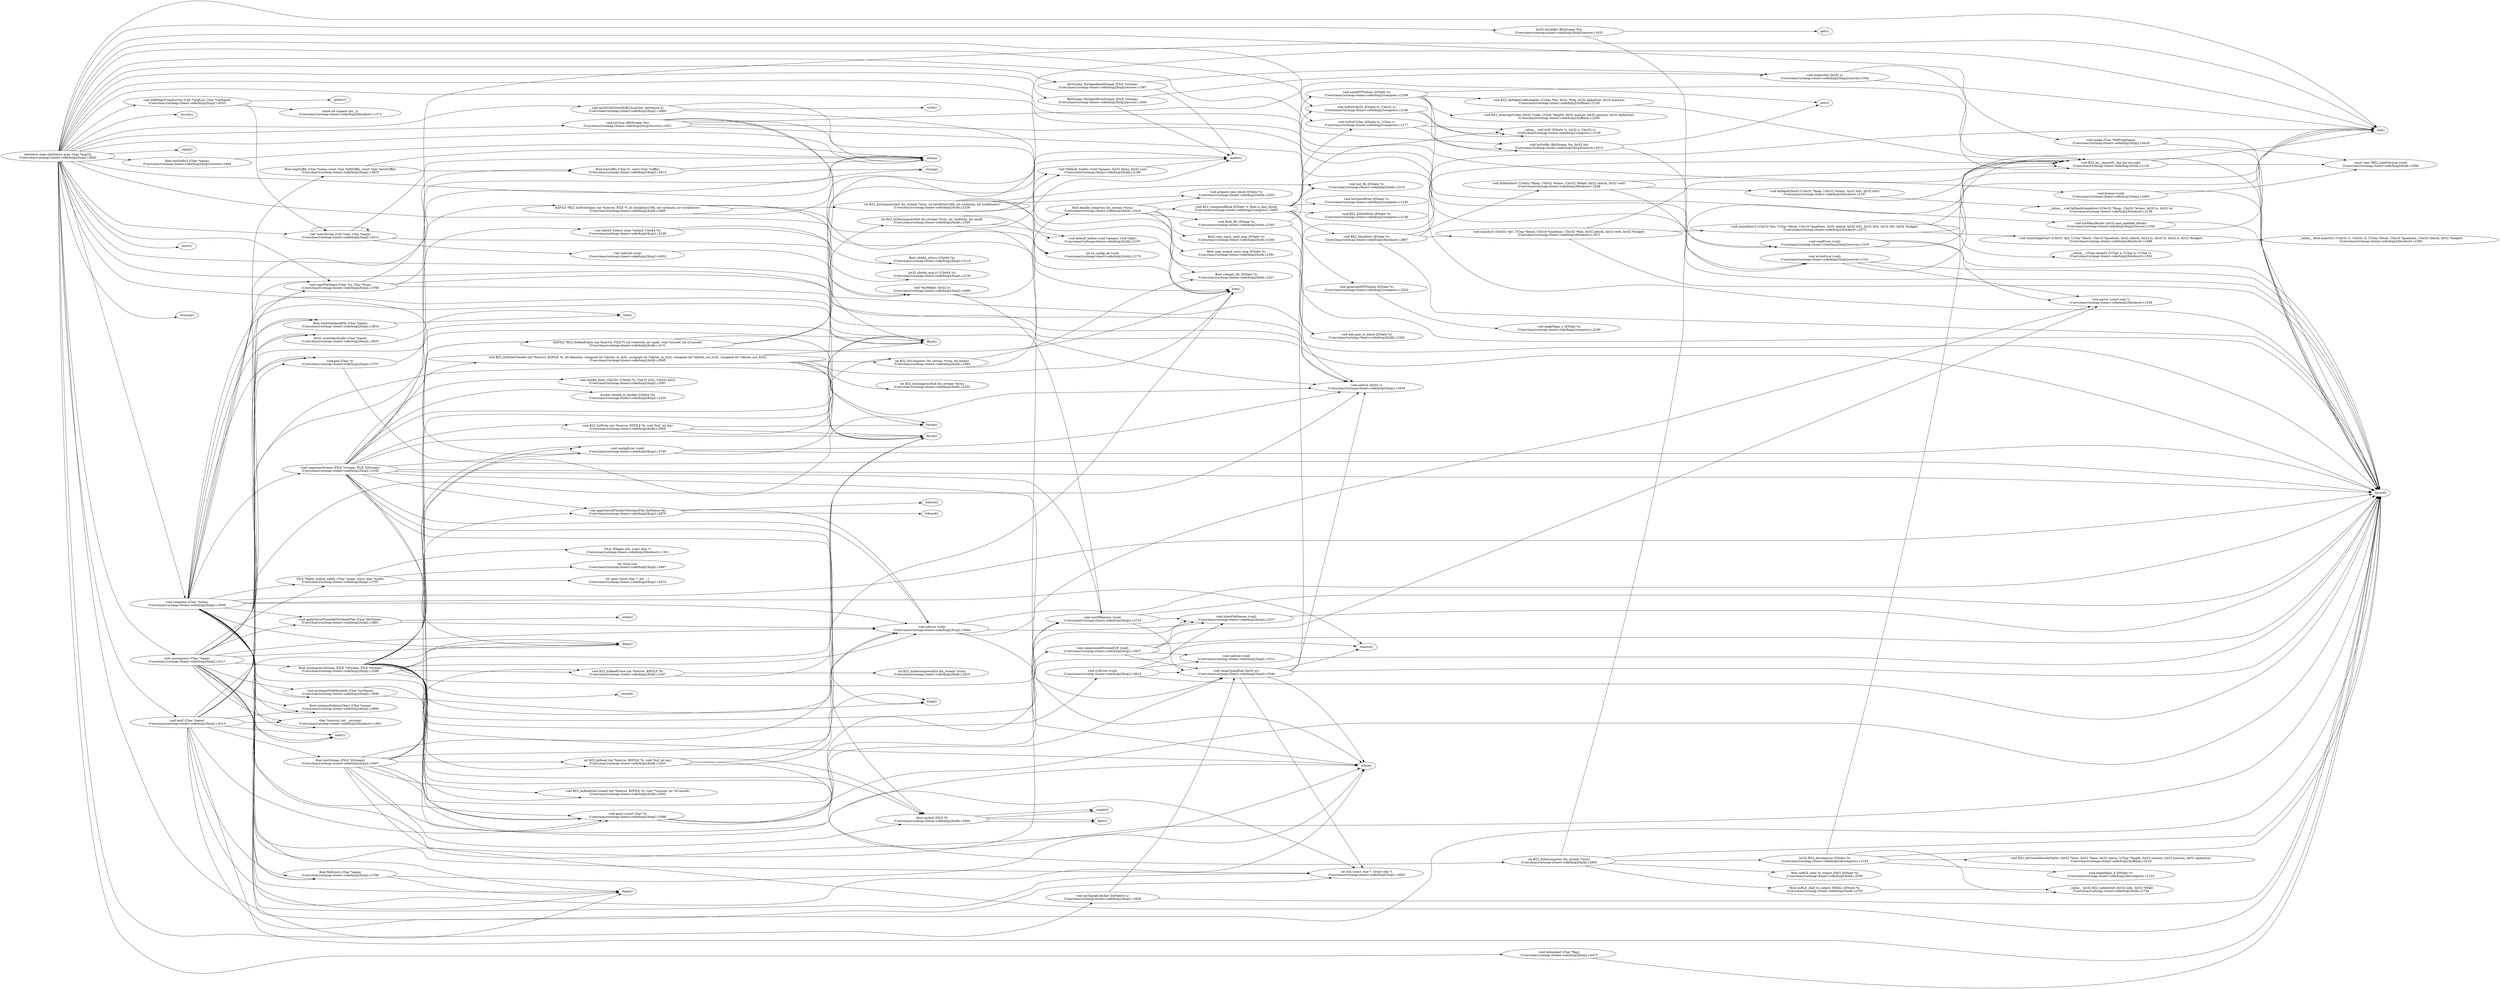digraph G {
rankdir="LR";
    main [label="IntNative main (IntNative argc, Char *argv[])
/Users/mac/rustmap-clone/c-code/bzip2/bzip2.i:4562"]
    main -> fprintf
    main -> exit
    main -> strlen
    main -> fopen
    main -> bsOpenReadStream
    main -> bsGetBit
    main -> tooManyBlocks
    main -> bsClose
    main -> bsPutBit
    main -> bsPutUChar
    main -> bsPutUInt32
    main -> strrchr
    main -> endsInBz2
    main -> bsOpenWriteStream
    main -> configError
    main -> signal
    main -> mySIGSEGVorSIGBUScatcher
    main -> copyFileName
    main -> addFlagsFromEnvVar
    main -> snocString
    main -> strcmp
    main -> strstr
    main -> license
    main -> usage
    main -> redundant
    main -> strncmp
    main -> mySignalCatcher
    main -> compress
    main -> uncompress
    main -> setExit
    main -> testf
    main -> free
    fprintf [label="fprintf()"]
    exit [label="exit()"]
    strlen [label="strlen()"]
    fopen [label="fopen()"]
    bsOpenReadStream [label="BitStream *bsOpenReadStream (FILE *stream)
/Users/mac/rustmap-clone/c-code/bzip2/bzip2recover.i:1587"]
    bsOpenReadStream -> malloc
    bsOpenReadStream -> mallocFail
    malloc [label="malloc()"]
    mallocFail [label="void mallocFail (Int32 n)
/Users/mac/rustmap-clone/c-code/bzip2/bzip2recover.i:1544"]
    mallocFail -> fprintf
    mallocFail -> exit
    bsGetBit [label="Int32 bsGetBit (BitStream *bs)
/Users/mac/rustmap-clone/c-code/bzip2/bzip2recover.i:1632"]
    bsGetBit -> getc
    bsGetBit -> readError
    getc [label="getc()"]
    readError [label="void readError (void)
/Users/mac/rustmap-clone/c-code/bzip2/bzip2recover.i:1518"]
    readError -> fprintf
    readError -> perror
    readError -> exit
    perror [label="void perror (const char *)
/Users/mac/rustmap-clone/c-code/bzip2/blocksort.i:1258"]
    tooManyBlocks [label="void tooManyBlocks (Int32 max_handled_blocks)
/Users/mac/rustmap-clone/c-code/bzip2/bzip2recover.i:1556"]
    tooManyBlocks -> fprintf
    tooManyBlocks -> exit
    bsClose [label="void bsClose (BitStream *bs)
/Users/mac/rustmap-clone/c-code/bzip2/bzip2recover.i:1651"]
    bsClose -> putc
    bsClose -> writeError
    bsClose -> fflush
    bsClose -> fclose
    bsClose -> readError
    bsClose -> free
    putc [label="putc()"]
    writeError [label="void writeError (void)
/Users/mac/rustmap-clone/c-code/bzip2/bzip2recover.i:1531"]
    writeError -> fprintf
    writeError -> perror
    writeError -> exit
    fflush [label="fflush()"]
    fclose [label="fclose()"]
    free [label="free()"]
    bsPutBit [label="void bsPutBit (BitStream *bs, Int32 bit)
/Users/mac/rustmap-clone/c-code/bzip2/bzip2recover.i:1613"]
    bsPutBit -> putc
    bsPutBit -> writeError
    bsPutUChar [label="void bsPutUChar (BitStream *bs, UChar c)
/Users/mac/rustmap-clone/c-code/bzip2/bzip2recover.i:1675"]
    bsPutUChar -> bsPutBit
    bsPutUInt32 [label="void bsPutUInt32 (BitStream *bs, UInt32 c)
/Users/mac/rustmap-clone/c-code/bzip2/bzip2recover.i:1684"]
    bsPutUInt32 -> bsPutBit
    strrchr [label="strrchr()"]
    endsInBz2 [label="Bool endsInBz2 (Char *name)
/Users/mac/rustmap-clone/c-code/bzip2/bzip2recover.i:1694"]
    endsInBz2 -> strlen
    bsOpenWriteStream [label="BitStream *bsOpenWriteStream (FILE *stream)
/Users/mac/rustmap-clone/c-code/bzip2/bzip2recover.i:1600"]
    bsOpenWriteStream -> malloc
    bsOpenWriteStream -> mallocFail
    configError [label="void configError (void)
/Users/mac/rustmap-clone/c-code/bzip2/bzip2.i:3745"]
    configError -> fprintf
    configError -> setExit
    configError -> exit
    setExit [label="void setExit (Int32 v)
/Users/mac/rustmap-clone/c-code/bzip2/bzip2.i:3504"]
    signal [label="signal()"]
    mySIGSEGVorSIGBUScatcher [label="void mySIGSEGVorSIGBUScatcher (IntNative n)
/Users/mac/rustmap-clone/c-code/bzip2/bzip2.i:3669"]
    mySIGSEGVorSIGBUScatcher -> write
    mySIGSEGVorSIGBUScatcher -> strlen
    mySIGSEGVorSIGBUScatcher -> setExit
    write [label="write()"]
    copyFileName [label="void copyFileName (Char *to, Char *from)
/Users/mac/rustmap-clone/c-code/bzip2/bzip2.i:3768"]
    copyFileName -> strlen
    copyFileName -> fprintf
    copyFileName -> setExit
    copyFileName -> exit
    addFlagsFromEnvVar [label="void addFlagsFromEnvVar (Cell **argList, Char *varName)
/Users/mac/rustmap-clone/c-code/bzip2/bzip2.i:4533"]
    addFlagsFromEnvVar -> getenv
    addFlagsFromEnvVar -> isspace
    addFlagsFromEnvVar -> snocString
    getenv [label="getenv()"]
    isspace [label="inline int isspace (int _c)
/Users/mac/rustmap-clone/c-code/bzip2/blocksort.i:1572"]
    snocString [label="Cell *snocString (Cell *root, Char *name)
/Users/mac/rustmap-clone/c-code/bzip2/bzip2.i:4515"]
    snocString -> mkCell
    snocString -> myMalloc
    snocString -> strlen
    snocString -> snocString
    mkCell [label="Cell *mkCell (void)
/Users/mac/rustmap-clone/c-code/bzip2/bzip2.i:4502"]
    mkCell -> myMalloc
    myMalloc [label="void *myMalloc (Int32 n)
/Users/mac/rustmap-clone/c-code/bzip2/bzip2.i:4490"]
    myMalloc -> malloc
    myMalloc -> outOfMemory
    outOfMemory [label="void outOfMemory (void)
/Users/mac/rustmap-clone/c-code/bzip2/bzip2.i:3733"]
    outOfMemory -> fprintf
    outOfMemory -> showFileNames
    outOfMemory -> cleanUpAndFail
    showFileNames [label="void showFileNames (void)
/Users/mac/rustmap-clone/c-code/bzip2/bzip2.i:3527"]
    showFileNames -> fprintf
    cleanUpAndFail [label="void cleanUpAndFail (Int32 ec)
/Users/mac/rustmap-clone/c-code/bzip2/bzip2.i:3540"]
    cleanUpAndFail -> stat
    cleanUpAndFail -> fprintf
    cleanUpAndFail -> fclose
    cleanUpAndFail -> remove
    cleanUpAndFail -> setExit
    cleanUpAndFail -> exit
    stat [label="int stat (const char *, struct stat *)
/Users/mac/rustmap-clone/c-code/bzip2/bzip2.i:3003"]
    remove [label="remove()"]
    strcmp [label="strcmp()"]
    strstr [label="strstr()"]
    license [label="void license (void)
/Users/mac/rustmap-clone/c-code/bzip2/bzip2.i:4404"]
    license -> fprintf
    license -> BZ2_bzlibVersion
    BZ2_bzlibVersion [label="const char *BZ2_bzlibVersion (void)
/Users/mac/rustmap-clone/c-code/bzip2/bzlib.i:3385"]
    usage [label="void usage (Char *fullProgName)
/Users/mac/rustmap-clone/c-code/bzip2/bzip2.i:4429"]
    usage -> fprintf
    usage -> BZ2_bzlibVersion
    redundant [label="void redundant (Char *flag)
/Users/mac/rustmap-clone/c-code/bzip2/bzip2.i:4473"]
    redundant -> fprintf
    strncmp [label="strncmp()"]
    mySignalCatcher [label="void mySignalCatcher (IntNative n)
/Users/mac/rustmap-clone/c-code/bzip2/bzip2.i:3658"]
    mySignalCatcher -> fprintf
    mySignalCatcher -> cleanUpAndFail
    compress [label="void compress (Char *name)
/Users/mac/rustmap-clone/c-code/bzip2/bzip2.i:3936"]
    compress -> panic
    compress -> copyFileName
    compress -> containsDubiousChars
    compress -> fprintf
    compress -> setExit
    compress -> fileExists
    compress -> strerror
    compress -> hasSuffix
    compress -> stat
    compress -> notAStandardFile
    compress -> remove
    compress -> countHardLinks
    compress -> saveInputFileMetaInfo
    compress -> isatty
    compress -> fileno
    compress -> fopen
    compress -> fclose
    compress -> fopen_output_safely
    compress -> pad
    compress -> fflush
    compress -> compressStream
    compress -> applySavedTimeInfoToOutputFile
    compress -> ioError
    panic [label="void panic (const Char *s)
/Users/mac/rustmap-clone/c-code/bzip2/bzip2.i:3599"]
    panic -> fprintf
    panic -> showFileNames
    panic -> cleanUpAndFail
    containsDubiousChars [label="Bool containsDubiousChars (Char *name)
/Users/mac/rustmap-clone/c-code/bzip2/bzip2.i:3894"]
    fileExists [label="Bool fileExists (Char *name)
/Users/mac/rustmap-clone/c-code/bzip2/bzip2.i:3789"]
    fileExists -> fopen
    fileExists -> fclose
    strerror [label="char *strerror (int __errnum)
/Users/mac/rustmap-clone/c-code/bzip2/blocksort.i:1661"]
    hasSuffix [label="Bool hasSuffix (Char *s, const Char *suffix)
/Users/mac/rustmap-clone/c-code/bzip2/bzip2.i:3913"]
    hasSuffix -> strlen
    hasSuffix -> strcmp
    notAStandardFile [label="Bool notAStandardFile (Char *name)
/Users/mac/rustmap-clone/c-code/bzip2/bzip2.i:3818"]
    notAStandardFile -> lstat
    lstat [label="lstat()"]
    countHardLinks [label="Int32 countHardLinks (Char *name)
/Users/mac/rustmap-clone/c-code/bzip2/bzip2.i:3835"]
    countHardLinks -> lstat
    saveInputFileMetaInfo [label="void saveInputFileMetaInfo (Char *srcName)
/Users/mac/rustmap-clone/c-code/bzip2/bzip2.i:3849"]
    saveInputFileMetaInfo -> stat
    saveInputFileMetaInfo -> ioError
    ioError [label="void ioError (void)
/Users/mac/rustmap-clone/c-code/bzip2/bzip2.i:3644"]
    ioError -> fprintf
    ioError -> perror
    ioError -> showFileNames
    ioError -> cleanUpAndFail
    isatty [label="isatty()"]
    fileno [label="fileno()"]
    fopen_output_safely [label="FILE *fopen_output_safely (Char *name, const char *mode)
/Users/mac/rustmap-clone/c-code/bzip2/bzip2.i:3797"]
    fopen_output_safely -> open
    fopen_output_safely -> fdopen
    fopen_output_safely -> close
    open [label="int open (const char *, int, ...)
/Users/mac/rustmap-clone/c-code/bzip2/bzip2.i:2473"]
    fdopen [label="FILE *fdopen (int, const char *)
/Users/mac/rustmap-clone/c-code/bzip2/blocksort.i:1301"]
    close [label="int close (int)
/Users/mac/rustmap-clone/c-code/bzip2/bzip2.i:2667"]
    pad [label="void pad (Char *s)
/Users/mac/rustmap-clone/c-code/bzip2/bzip2.i:3757"]
    pad -> strlen
    pad -> fprintf
    compressStream [label="void compressStream (FILE *stream, FILE *zStream)
/Users/mac/rustmap-clone/c-code/bzip2/bzip2.i:3182"]
    compressStream -> ferror
    compressStream -> BZ2_bzWriteOpen
    compressStream -> fprintf
    compressStream -> myfeof
    compressStream -> fread
    compressStream -> BZ2_bzWrite
    compressStream -> BZ2_bzWriteClose64
    compressStream -> fflush
    compressStream -> fileno
    compressStream -> applySavedFileAttrToOutputFile
    compressStream -> fclose
    compressStream -> uInt64_from_UInt32s
    compressStream -> uInt64_to_double
    compressStream -> uInt64_toAscii
    compressStream -> configError
    compressStream -> outOfMemory
    compressStream -> ioError
    compressStream -> panic
    ferror [label="ferror()"]
    BZ2_bzWriteOpen [label="BZFILE *BZ2_bzWriteOpen (int *bzerror, FILE *f, int blockSize100k, int verbosity, int workFactor)
/Users/mac/rustmap-clone/c-code/bzip2/bzlib.i:2960"]
    BZ2_bzWriteOpen -> ferror
    BZ2_bzWriteOpen -> malloc
    BZ2_bzWriteOpen -> BZ2_bzCompressInit
    BZ2_bzWriteOpen -> free
    BZ2_bzCompressInit [label="int BZ2_bzCompressInit (bz_stream *strm, int blockSize100k, int verbosity, int workFactor)
/Users/mac/rustmap-clone/c-code/bzip2/bzlib.i:2236"]
    BZ2_bzCompressInit -> bz_config_ok
    BZ2_bzCompressInit -> default_bzalloc
    BZ2_bzCompressInit -> default_bzfree
    BZ2_bzCompressInit -> init_RL
    BZ2_bzCompressInit -> prepare_new_block
    bz_config_ok [label="int bz_config_ok (void)
/Users/mac/rustmap-clone/c-code/bzip2/bzlib.i:2179"]
    default_bzalloc [label="void *default_bzalloc (void *opaque, Int32 items, Int32 size)
/Users/mac/rustmap-clone/c-code/bzip2/bzlib.i:2190"]
    default_bzalloc -> malloc
    default_bzfree [label="void default_bzfree (void *opaque, void *addr)
/Users/mac/rustmap-clone/c-code/bzip2/bzlib.i:2197"]
    default_bzfree -> free
    init_RL [label="void init_RL (EState *s)
/Users/mac/rustmap-clone/c-code/bzip2/bzlib.i:2219"]
    prepare_new_block [label="void prepare_new_block (EState *s)
/Users/mac/rustmap-clone/c-code/bzip2/bzlib.i:2205"]
    myfeof [label="Bool myfeof (FILE *f)
/Users/mac/rustmap-clone/c-code/bzip2/bzip2.i:3171"]
    myfeof -> fgetc
    myfeof -> ungetc
    fgetc [label="fgetc()"]
    ungetc [label="ungetc()"]
    fread [label="fread()"]
    BZ2_bzWrite [label="void BZ2_bzWrite (int *bzerror, BZFILE *b, void *buf, int len)
/Users/mac/rustmap-clone/c-code/bzip2/bzlib.i:3008"]
    BZ2_bzWrite -> ferror
    BZ2_bzWrite -> BZ2_bzCompress
    BZ2_bzWrite -> fwrite
    BZ2_bzCompress [label="int BZ2_bzCompress (bz_stream *strm, int action)
/Users/mac/rustmap-clone/c-code/bzip2/bzlib.i:2464"]
    BZ2_bzCompress -> handle_compress
    BZ2_bzCompress -> isempty_RL
    handle_compress [label="Bool handle_compress (bz_stream *strm)
/Users/mac/rustmap-clone/c-code/bzip2/bzlib.i:2418"]
    handle_compress -> copy_output_until_stop
    handle_compress -> isempty_RL
    handle_compress -> prepare_new_block
    handle_compress -> copy_input_until_stop
    handle_compress -> flush_RL
    handle_compress -> BZ2_compressBlock
    copy_output_until_stop [label="Bool copy_output_until_stop (EState *s)
/Users/mac/rustmap-clone/c-code/bzip2/bzlib.i:2391"]
    isempty_RL [label="Bool isempty_RL (EState *s)
/Users/mac/rustmap-clone/c-code/bzip2/bzlib.i:2227"]
    copy_input_until_stop [label="Bool copy_input_until_stop (EState *s)
/Users/mac/rustmap-clone/c-code/bzip2/bzlib.i:2346"]
    copy_input_until_stop -> add_pair_to_block
    add_pair_to_block [label="void add_pair_to_block (EState *s)
/Users/mac/rustmap-clone/c-code/bzip2/bzlib.i:2304"]
    flush_RL [label="void flush_RL (EState *s)
/Users/mac/rustmap-clone/c-code/bzip2/bzlib.i:2340"]
    flush_RL -> add_pair_to_block
    flush_RL -> init_RL
    BZ2_compressBlock [label="void BZ2_compressBlock (EState *s, Bool is_last_block)
/Users/mac/rustmap-clone/c-code/bzip2/compress.i:2650"]
    BZ2_compressBlock -> fprintf
    BZ2_compressBlock -> BZ2_blockSort
    BZ2_compressBlock -> BZ2_bsInitWrite
    BZ2_compressBlock -> bsPutUChar
    BZ2_compressBlock -> bsPutUInt32
    BZ2_compressBlock -> bsW
    BZ2_compressBlock -> generateMTFValues
    BZ2_compressBlock -> sendMTFValues
    BZ2_compressBlock -> bsFinishWrite
    BZ2_blockSort [label="void BZ2_blockSort (EState *s)
/Users/mac/rustmap-clone/c-code/bzip2/blocksort.i:2867"]
    BZ2_blockSort -> fallbackSort
    BZ2_blockSort -> mainSort
    BZ2_blockSort -> fprintf
    BZ2_blockSort -> BZ2_bz__AssertH__fail
    fallbackSort [label="void fallbackSort (UInt32 *fmap, UInt32 *eclass, UInt32 *bhtab, Int32 nblock, Int32 verb)
/Users/mac/rustmap-clone/c-code/bzip2/blocksort.i:2248"]
    fallbackSort -> fprintf
    fallbackSort -> fallbackQSort3
    fallbackSort -> BZ2_bz__AssertH__fail
    fallbackQSort3 [label="void fallbackQSort3 (UInt32 *fmap, UInt32 *eclass, Int32 loSt, Int32 hiSt)
/Users/mac/rustmap-clone/c-code/bzip2/blocksort.i:2167"]
    fallbackQSort3 -> BZ2_bz__AssertH__fail
    fallbackQSort3 -> fallbackSimpleSort
    BZ2_bz__AssertH__fail [label="void BZ2_bz__AssertH__fail (int errcode)
/Users/mac/rustmap-clone/c-code/bzip2/bzlib.i:2129"]
    BZ2_bz__AssertH__fail -> fprintf
    BZ2_bz__AssertH__fail -> BZ2_bzlibVersion
    BZ2_bz__AssertH__fail -> exit
    fallbackSimpleSort [label="__inline__ void fallbackSimpleSort (UInt32 *fmap, UInt32 *eclass, Int32 lo, Int32 hi)
/Users/mac/rustmap-clone/c-code/bzip2/blocksort.i:2138"]
    mainSort [label="void mainSort (UInt32 *ptr, UChar *block, UInt16 *quadrant, UInt32 *ftab, Int32 nblock, Int32 verb, Int32 *budget)
/Users/mac/rustmap-clone/c-code/bzip2/blocksort.i:2671"]
    mainSort -> fprintf
    mainSort -> mainQSort3
    mainSort -> BZ2_bz__AssertH__fail
    mainQSort3 [label="void mainQSort3 (UInt32 *ptr, UChar *block, UInt16 *quadrant, Int32 nblock, Int32 loSt, Int32 hiSt, Int32 dSt, Int32 *budget)
/Users/mac/rustmap-clone/c-code/bzip2/blocksort.i:2573"]
    mainQSort3 -> BZ2_bz__AssertH__fail
    mainQSort3 -> mainSimpleSort
    mainQSort3 -> mmed3
    mainSimpleSort [label="void mainSimpleSort (UInt32 *ptr, UChar *block, UInt16 *quadrant, Int32 nblock, Int32 lo, Int32 hi, Int32 d, Int32 *budget)
/Users/mac/rustmap-clone/c-code/bzip2/blocksort.i:2489"]
    mainSimpleSort -> mainGtU
    mainGtU [label="__inline__ Bool mainGtU (UInt32 i1, UInt32 i2, UChar *block, UInt16 *quadrant, UInt32 nblock, Int32 *budget)
/Users/mac/rustmap-clone/c-code/bzip2/blocksort.i:2360"]
    mmed3 [label="__inline__ UChar mmed3 (UChar a, UChar b, UChar c)
/Users/mac/rustmap-clone/c-code/bzip2/blocksort.i:2562"]
    BZ2_bsInitWrite [label="void BZ2_bsInitWrite (EState *s)
/Users/mac/rustmap-clone/c-code/bzip2/compress.i:2136"]
    bsPutUChar [label="void bsPutUChar (EState *s, UChar c)
/Users/mac/rustmap-clone/c-code/bzip2/compress.i:2177"]
    bsPutUChar -> bsW
    bsW [label="__inline__ void bsW (EState *s, Int32 n, UInt32 v)
/Users/mac/rustmap-clone/c-code/bzip2/compress.i:2156"]
    bsPutUInt32 [label="void bsPutUInt32 (EState *s, UInt32 u)
/Users/mac/rustmap-clone/c-code/bzip2/compress.i:2166"]
    bsPutUInt32 -> bsW
    generateMTFValues [label="void generateMTFValues (EState *s)
/Users/mac/rustmap-clone/c-code/bzip2/compress.i:2203"]
    generateMTFValues -> makeMaps_e
    makeMaps_e [label="void makeMaps_e (EState *s)
/Users/mac/rustmap-clone/c-code/bzip2/compress.i:2189"]
    sendMTFValues [label="void sendMTFValues (EState *s)
/Users/mac/rustmap-clone/c-code/bzip2/compress.i:2299"]
    sendMTFValues -> fprintf
    sendMTFValues -> BZ2_bz__AssertH__fail
    sendMTFValues -> BZ2_hbMakeCodeLengths
    sendMTFValues -> BZ2_hbAssignCodes
    sendMTFValues -> bsW
    BZ2_hbMakeCodeLengths [label="void BZ2_hbMakeCodeLengths (UChar *len, Int32 *freq, Int32 alphaSize, Int32 maxLen)
/Users/mac/rustmap-clone/c-code/bzip2/huffman.i:2129"]
    BZ2_hbMakeCodeLengths -> BZ2_bz__AssertH__fail
    BZ2_hbAssignCodes [label="void BZ2_hbAssignCodes (Int32 *code, UChar *length, Int32 minLen, Int32 maxLen, Int32 alphaSize)
/Users/mac/rustmap-clone/c-code/bzip2/huffman.i:2200"]
    bsFinishWrite [label="void bsFinishWrite (EState *s)
/Users/mac/rustmap-clone/c-code/bzip2/compress.i:2145"]
    fwrite [label="fwrite()"]
    BZ2_bzWriteClose64 [label="void BZ2_bzWriteClose64 (int *bzerror, BZFILE *b, int abandon, unsigned int *nbytes_in_lo32, unsigned int *nbytes_in_hi32, unsigned int *nbytes_out_lo32, unsigned int *nbytes_out_hi32)
/Users/mac/rustmap-clone/c-code/bzip2/bzlib.i:3065"]
    BZ2_bzWriteClose64 -> ferror
    BZ2_bzWriteClose64 -> BZ2_bzCompress
    BZ2_bzWriteClose64 -> fwrite
    BZ2_bzWriteClose64 -> fflush
    BZ2_bzWriteClose64 -> BZ2_bzCompressEnd
    BZ2_bzWriteClose64 -> free
    BZ2_bzCompressEnd [label="int BZ2_bzCompressEnd (bz_stream *strm)
/Users/mac/rustmap-clone/c-code/bzip2/bzlib.i:2525"]
    applySavedFileAttrToOutputFile [label="void applySavedFileAttrToOutputFile (IntNative fd)
/Users/mac/rustmap-clone/c-code/bzip2/bzip2.i:3876"]
    applySavedFileAttrToOutputFile -> fchmod
    applySavedFileAttrToOutputFile -> ioError
    applySavedFileAttrToOutputFile -> fchown
    fchmod [label="fchmod()"]
    fchown [label="fchown()"]
    uInt64_from_UInt32s [label="void uInt64_from_UInt32s (UInt64 *n, UInt32 lo32, UInt32 hi32)
/Users/mac/rustmap-clone/c-code/bzip2/bzip2.i:3091"]
    uInt64_to_double [label="double uInt64_to_double (UInt64 *n)
/Users/mac/rustmap-clone/c-code/bzip2/bzip2.i:3105"]
    uInt64_toAscii [label="void uInt64_toAscii (char *outbuf, UInt64 *n)
/Users/mac/rustmap-clone/c-code/bzip2/bzip2.i:3148"]
    uInt64_toAscii -> uInt64_qrm10
    uInt64_toAscii -> uInt64_isZero
    uInt64_qrm10 [label="Int32 uInt64_qrm10 (UInt64 *n)
/Users/mac/rustmap-clone/c-code/bzip2/bzip2.i:3130"]
    uInt64_isZero [label="Bool uInt64_isZero (UInt64 *n)
/Users/mac/rustmap-clone/c-code/bzip2/bzip2.i:3119"]
    applySavedTimeInfoToOutputFile [label="void applySavedTimeInfoToOutputFile (Char *dstName)
/Users/mac/rustmap-clone/c-code/bzip2/bzip2.i:3861"]
    applySavedTimeInfoToOutputFile -> utime
    applySavedTimeInfoToOutputFile -> ioError
    utime [label="utime()"]
    uncompress [label="void uncompress (Char *name)
/Users/mac/rustmap-clone/c-code/bzip2/bzip2.i:4117"]
    uncompress -> panic
    uncompress -> copyFileName
    uncompress -> mapSuffix
    uncompress -> containsDubiousChars
    uncompress -> fprintf
    uncompress -> setExit
    uncompress -> fileExists
    uncompress -> strerror
    uncompress -> stat
    uncompress -> notAStandardFile
    uncompress -> remove
    uncompress -> countHardLinks
    uncompress -> saveInputFileMetaInfo
    uncompress -> isatty
    uncompress -> fileno
    uncompress -> fopen
    uncompress -> fclose
    uncompress -> fopen_output_safely
    uncompress -> pad
    uncompress -> fflush
    uncompress -> uncompressStream
    uncompress -> applySavedTimeInfoToOutputFile
    uncompress -> ioError
    mapSuffix [label="Bool mapSuffix (Char *name, const Char *oldSuffix, const Char *newSuffix)
/Users/mac/rustmap-clone/c-code/bzip2/bzip2.i:3923"]
    mapSuffix -> hasSuffix
    mapSuffix -> strlen
    uncompressStream [label="Bool uncompressStream (FILE *zStream, FILE *stream)
/Users/mac/rustmap-clone/c-code/bzip2/bzip2.i:3286"]
    uncompressStream -> ferror
    uncompressStream -> BZ2_bzReadOpen
    uncompressStream -> BZ2_bzRead
    uncompressStream -> fwrite
    uncompressStream -> BZ2_bzReadGetUnused
    uncompressStream -> panic
    uncompressStream -> BZ2_bzReadClose
    uncompressStream -> myfeof
    uncompressStream -> fileno
    uncompressStream -> applySavedFileAttrToOutputFile
    uncompressStream -> fclose
    uncompressStream -> fflush
    uncompressStream -> fprintf
    uncompressStream -> rewind
    uncompressStream -> fread
    uncompressStream -> configError
    uncompressStream -> ioError
    uncompressStream -> crcError
    uncompressStream -> outOfMemory
    uncompressStream -> compressedStreamEOF
    BZ2_bzReadOpen [label="BZFILE *BZ2_bzReadOpen (int *bzerror, FILE *f, int verbosity, int small, void *unused, int nUnused)
/Users/mac/rustmap-clone/c-code/bzip2/bzlib.i:3131"]
    BZ2_bzReadOpen -> ferror
    BZ2_bzReadOpen -> malloc
    BZ2_bzReadOpen -> BZ2_bzDecompressInit
    BZ2_bzReadOpen -> free
    BZ2_bzDecompressInit [label="int BZ2_bzDecompressInit (bz_stream *strm, int verbosity, int small)
/Users/mac/rustmap-clone/c-code/bzip2/bzlib.i:2549"]
    BZ2_bzDecompressInit -> bz_config_ok
    BZ2_bzDecompressInit -> default_bzalloc
    BZ2_bzDecompressInit -> default_bzfree
    BZ2_bzRead [label="int BZ2_bzRead (int *bzerror, BZFILE *b, void *buf, int len)
/Users/mac/rustmap-clone/c-code/bzip2/bzlib.i:3205"]
    BZ2_bzRead -> ferror
    BZ2_bzRead -> myfeof
    BZ2_bzRead -> fread
    BZ2_bzRead -> BZ2_bzDecompress
    myfeof [label="Bool myfeof (FILE *f)
/Users/mac/rustmap-clone/c-code/bzip2/bzlib.i:2950"]
    myfeof -> fgetc
    myfeof -> ungetc
    BZ2_bzDecompress [label="int BZ2_bzDecompress (bz_stream *strm)
/Users/mac/rustmap-clone/c-code/bzip2/bzlib.i:2865"]
    BZ2_bzDecompress -> unRLE_obuf_to_output_SMALL
    BZ2_bzDecompress -> unRLE_obuf_to_output_FAST
    BZ2_bzDecompress -> fprintf
    BZ2_bzDecompress -> BZ2_decompress
    BZ2_bzDecompress -> BZ2_bz__AssertH__fail
    unRLE_obuf_to_output_SMALL [label="Bool unRLE_obuf_to_output_SMALL (DState *s)
/Users/mac/rustmap-clone/c-code/bzip2/bzlib.i:2763"]
    unRLE_obuf_to_output_SMALL -> BZ2_indexIntoF
    BZ2_indexIntoF [label="__inline__ Int32 BZ2_indexIntoF (Int32 indx, Int32 *cftab)
/Users/mac/rustmap-clone/c-code/bzip2/bzlib.i:2744"]
    unRLE_obuf_to_output_FAST [label="Bool unRLE_obuf_to_output_FAST (DState *s)
/Users/mac/rustmap-clone/c-code/bzip2/bzlib.i:2593"]
    BZ2_decompress [label="Int32 BZ2_decompress (DState *s)
/Users/mac/rustmap-clone/c-code/bzip2/decompress.i:2143"]
    BZ2_decompress -> fprintf
    BZ2_decompress -> makeMaps_d
    BZ2_decompress -> BZ2_hbCreateDecodeTables
    BZ2_decompress -> BZ2_indexIntoF
    BZ2_decompress -> BZ2_bz__AssertH__fail
    makeMaps_d [label="void makeMaps_d (DState *s)
/Users/mac/rustmap-clone/c-code/bzip2/decompress.i:2133"]
    BZ2_hbCreateDecodeTables [label="void BZ2_hbCreateDecodeTables (Int32 *limit, Int32 *base, Int32 *perm, UChar *length, Int32 minLen, Int32 maxLen, Int32 alphaSize)
/Users/mac/rustmap-clone/c-code/bzip2/huffman.i:2218"]
    BZ2_bzReadGetUnused [label="void BZ2_bzReadGetUnused (int *bzerror, BZFILE *b, void **unused, int *nUnused)
/Users/mac/rustmap-clone/c-code/bzip2/bzlib.i:3265"]
    BZ2_bzReadClose [label="void BZ2_bzReadClose (int *bzerror, BZFILE *b)
/Users/mac/rustmap-clone/c-code/bzip2/bzlib.i:3187"]
    BZ2_bzReadClose -> BZ2_bzDecompressEnd
    BZ2_bzReadClose -> free
    BZ2_bzDecompressEnd [label="int BZ2_bzDecompressEnd (bz_stream *strm)
/Users/mac/rustmap-clone/c-code/bzip2/bzlib.i:2919"]
    rewind [label="rewind()"]
    crcError [label="void crcError (void)
/Users/mac/rustmap-clone/c-code/bzip2/bzip2.i:3614"]
    crcError -> fprintf
    crcError -> showFileNames
    crcError -> cadvise
    crcError -> cleanUpAndFail
    cadvise [label="void cadvise (void)
/Users/mac/rustmap-clone/c-code/bzip2/bzip2.i:3512"]
    cadvise -> fprintf
    compressedStreamEOF [label="void compressedStreamEOF (void)
/Users/mac/rustmap-clone/c-code/bzip2/bzip2.i:3627"]
    compressedStreamEOF -> fprintf
    compressedStreamEOF -> perror
    compressedStreamEOF -> showFileNames
    compressedStreamEOF -> cadvise
    compressedStreamEOF -> cleanUpAndFail
    testf [label="void testf (Char *name)
/Users/mac/rustmap-clone/c-code/bzip2/bzip2.i:4315"]
    testf -> panic
    testf -> copyFileName
    testf -> containsDubiousChars
    testf -> fprintf
    testf -> setExit
    testf -> fileExists
    testf -> strerror
    testf -> stat
    testf -> isatty
    testf -> fileno
    testf -> fopen
    testf -> pad
    testf -> fflush
    testf -> testStream
    testStream [label="Bool testStream (FILE *zStream)
/Users/mac/rustmap-clone/c-code/bzip2/bzip2.i:3407"]
    testStream -> ferror
    testStream -> BZ2_bzReadOpen
    testStream -> BZ2_bzRead
    testStream -> BZ2_bzReadGetUnused
    testStream -> panic
    testStream -> BZ2_bzReadClose
    testStream -> myfeof
    testStream -> fclose
    testStream -> fprintf
    testStream -> configError
    testStream -> ioError
    testStream -> outOfMemory
}
